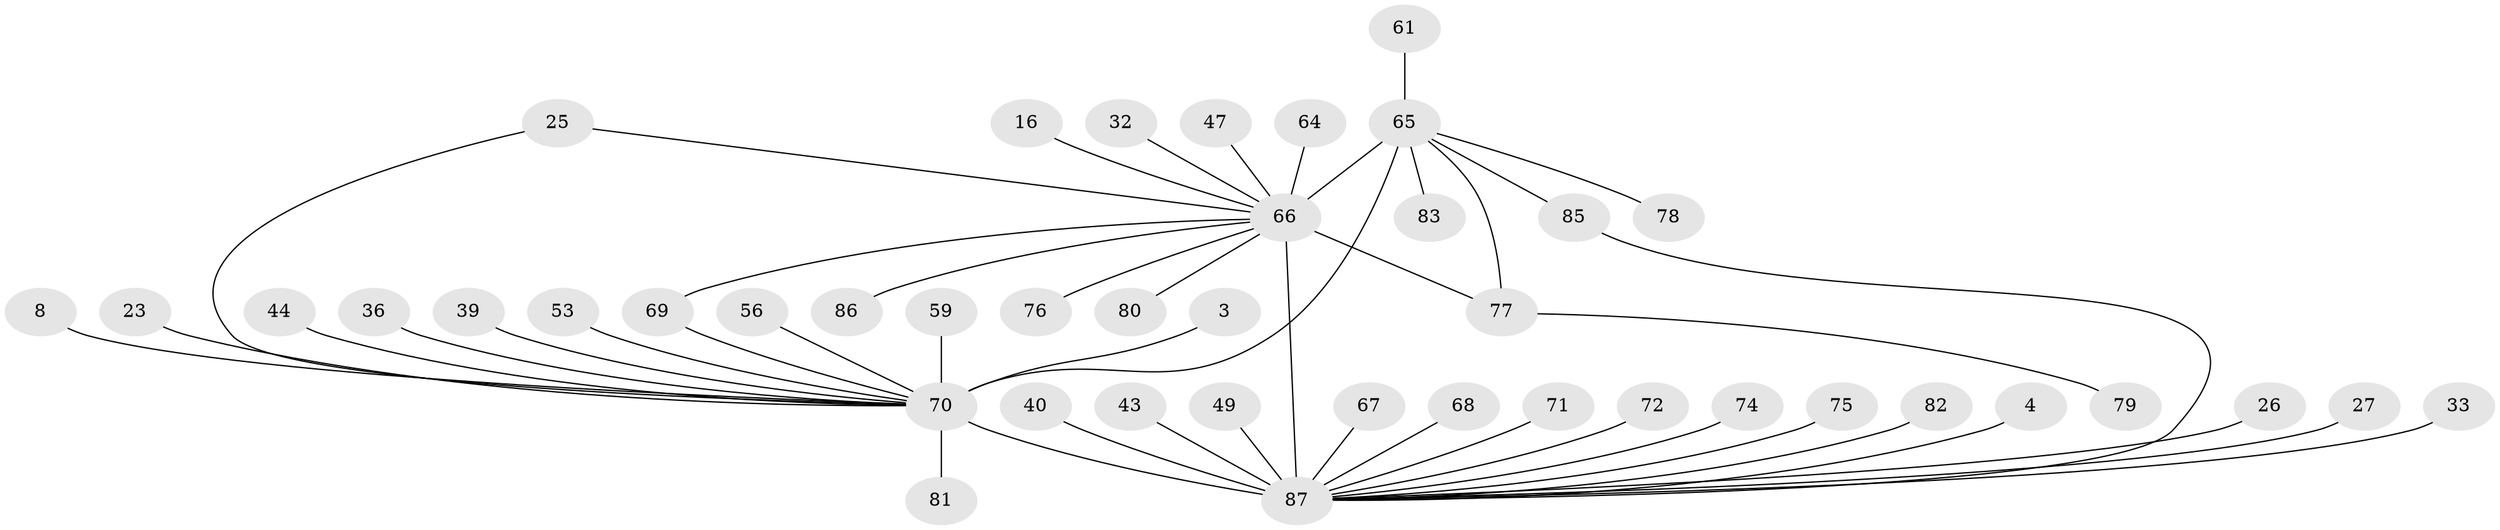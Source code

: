 // original degree distribution, {12: 0.011494252873563218, 19: 0.011494252873563218, 2: 0.2413793103448276, 21: 0.011494252873563218, 9: 0.022988505747126436, 1: 0.4367816091954023, 4: 0.08045977011494253, 5: 0.05747126436781609, 16: 0.011494252873563218, 3: 0.06896551724137931, 7: 0.022988505747126436, 11: 0.011494252873563218, 6: 0.011494252873563218}
// Generated by graph-tools (version 1.1) at 2025/48/03/09/25 04:48:12]
// undirected, 43 vertices, 47 edges
graph export_dot {
graph [start="1"]
  node [color=gray90,style=filled];
  3;
  4;
  8;
  16;
  23;
  25 [super="+10"];
  26;
  27;
  32;
  33;
  36;
  39;
  40;
  43;
  44;
  47;
  49 [super="+13+15"];
  53;
  56;
  59;
  61;
  64;
  65 [super="+42+50"];
  66 [super="+29+35+41"];
  67;
  68 [super="+22"];
  69;
  70 [super="+7+20"];
  71;
  72;
  74;
  75;
  76;
  77 [super="+62"];
  78;
  79;
  80;
  81;
  82;
  83 [super="+63"];
  85 [super="+58"];
  86;
  87 [super="+14+6+84"];
  3 -- 70;
  4 -- 87 [weight=2];
  8 -- 70;
  16 -- 66;
  23 -- 70;
  25 -- 66 [weight=2];
  25 -- 70 [weight=2];
  26 -- 87;
  27 -- 87;
  32 -- 66 [weight=2];
  33 -- 87;
  36 -- 70;
  39 -- 70;
  40 -- 87;
  43 -- 87;
  44 -- 70;
  47 -- 66;
  49 -- 87;
  53 -- 70;
  56 -- 70;
  59 -- 70;
  61 -- 65;
  64 -- 66;
  65 -- 66 [weight=3];
  65 -- 70 [weight=6];
  65 -- 77 [weight=3];
  65 -- 78;
  65 -- 83;
  65 -- 85;
  66 -- 77 [weight=3];
  66 -- 87 [weight=11];
  66 -- 76;
  66 -- 80;
  66 -- 86 [weight=2];
  66 -- 69;
  67 -- 87;
  68 -- 87;
  69 -- 70;
  70 -- 87 [weight=12];
  70 -- 81;
  71 -- 87;
  72 -- 87;
  74 -- 87;
  75 -- 87;
  77 -- 79;
  82 -- 87;
  85 -- 87;
}
